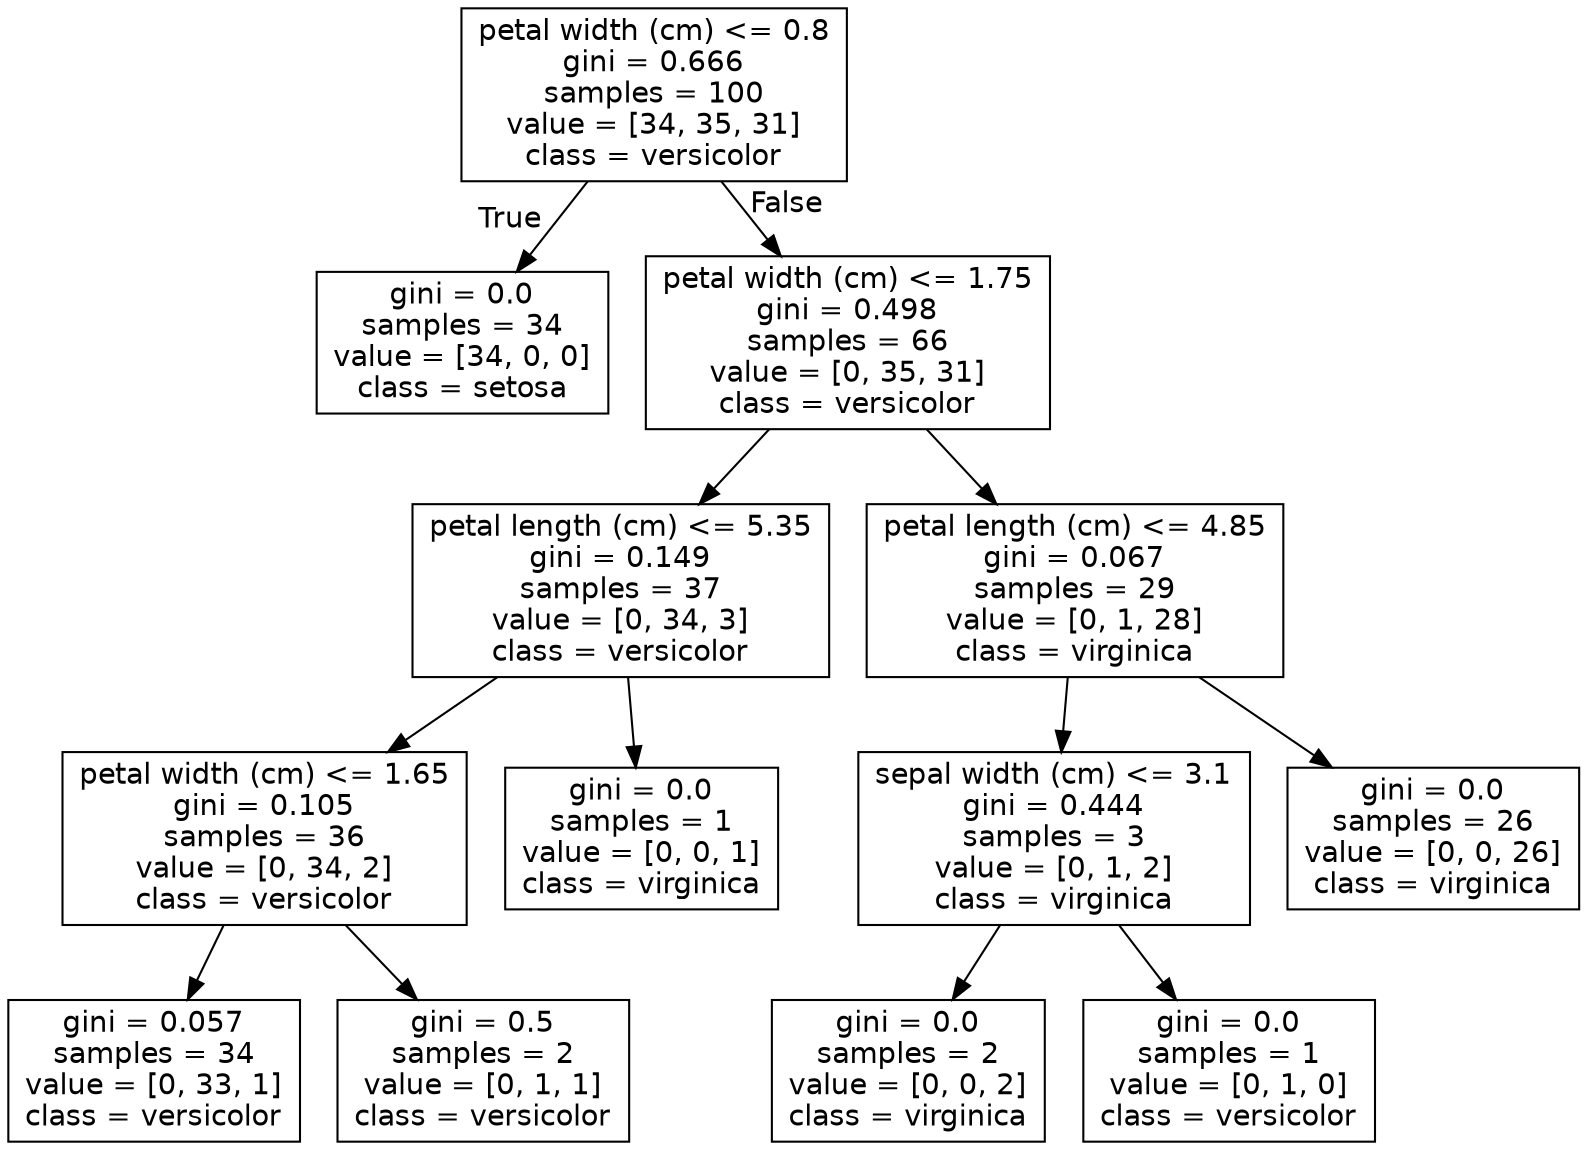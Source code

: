 digraph Tree {
node [shape=box, fontname="helvetica"] ;
edge [fontname="helvetica"] ;
0 [label="petal width (cm) <= 0.8\ngini = 0.666\nsamples = 100\nvalue = [34, 35, 31]\nclass = versicolor"] ;
1 [label="gini = 0.0\nsamples = 34\nvalue = [34, 0, 0]\nclass = setosa"] ;
0 -> 1 [labeldistance=2.5, labelangle=45, headlabel="True"] ;
2 [label="petal width (cm) <= 1.75\ngini = 0.498\nsamples = 66\nvalue = [0, 35, 31]\nclass = versicolor"] ;
0 -> 2 [labeldistance=2.5, labelangle=-45, headlabel="False"] ;
3 [label="petal length (cm) <= 5.35\ngini = 0.149\nsamples = 37\nvalue = [0, 34, 3]\nclass = versicolor"] ;
2 -> 3 ;
4 [label="petal width (cm) <= 1.65\ngini = 0.105\nsamples = 36\nvalue = [0, 34, 2]\nclass = versicolor"] ;
3 -> 4 ;
5 [label="gini = 0.057\nsamples = 34\nvalue = [0, 33, 1]\nclass = versicolor"] ;
4 -> 5 ;
6 [label="gini = 0.5\nsamples = 2\nvalue = [0, 1, 1]\nclass = versicolor"] ;
4 -> 6 ;
7 [label="gini = 0.0\nsamples = 1\nvalue = [0, 0, 1]\nclass = virginica"] ;
3 -> 7 ;
8 [label="petal length (cm) <= 4.85\ngini = 0.067\nsamples = 29\nvalue = [0, 1, 28]\nclass = virginica"] ;
2 -> 8 ;
9 [label="sepal width (cm) <= 3.1\ngini = 0.444\nsamples = 3\nvalue = [0, 1, 2]\nclass = virginica"] ;
8 -> 9 ;
10 [label="gini = 0.0\nsamples = 2\nvalue = [0, 0, 2]\nclass = virginica"] ;
9 -> 10 ;
11 [label="gini = 0.0\nsamples = 1\nvalue = [0, 1, 0]\nclass = versicolor"] ;
9 -> 11 ;
12 [label="gini = 0.0\nsamples = 26\nvalue = [0, 0, 26]\nclass = virginica"] ;
8 -> 12 ;
}